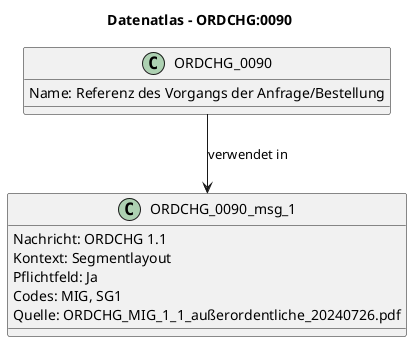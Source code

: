 @startuml
title Datenatlas – ORDCHG:0090
class ORDCHG_0090 {
  Name: Referenz des Vorgangs der Anfrage/Bestellung
}
class ORDCHG_0090_msg_1 {
  Nachricht: ORDCHG 1.1
  Kontext: Segmentlayout
  Pflichtfeld: Ja
  Codes: MIG, SG1
  Quelle: ORDCHG_MIG_1_1_außerordentliche_20240726.pdf
}
ORDCHG_0090 --> ORDCHG_0090_msg_1 : verwendet in
@enduml